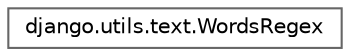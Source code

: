 digraph "Graphical Class Hierarchy"
{
 // LATEX_PDF_SIZE
  bgcolor="transparent";
  edge [fontname=Helvetica,fontsize=10,labelfontname=Helvetica,labelfontsize=10];
  node [fontname=Helvetica,fontsize=10,shape=box,height=0.2,width=0.4];
  rankdir="LR";
  Node0 [id="Node000000",label="django.utils.text.WordsRegex",height=0.2,width=0.4,color="grey40", fillcolor="white", style="filled",URL="$classdjango_1_1utils_1_1text_1_1_words_regex.html",tooltip=" "];
}
